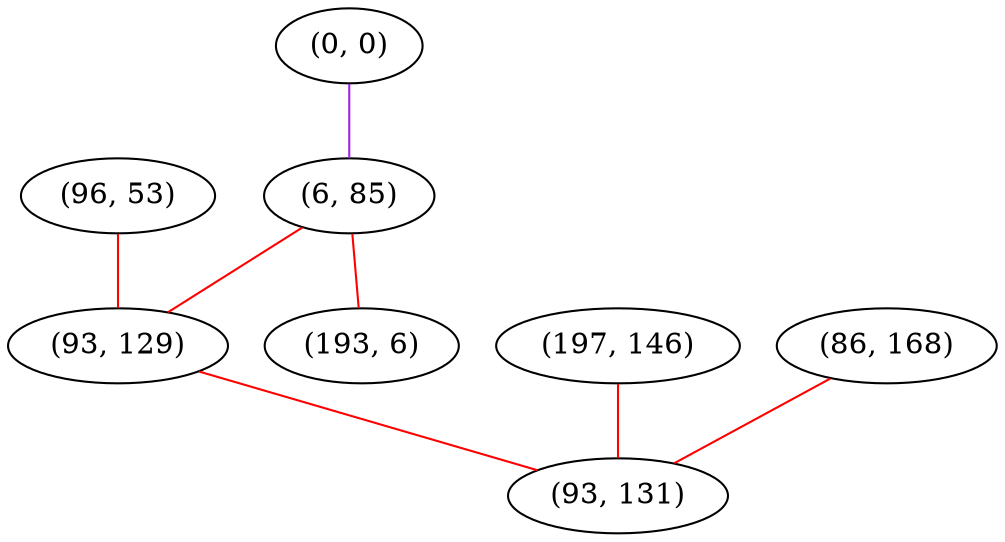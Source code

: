 graph "" {
"(0, 0)";
"(96, 53)";
"(197, 146)";
"(6, 85)";
"(93, 129)";
"(193, 6)";
"(86, 168)";
"(93, 131)";
"(0, 0)" -- "(6, 85)"  [color=purple, key=0, weight=4];
"(96, 53)" -- "(93, 129)"  [color=red, key=0, weight=1];
"(197, 146)" -- "(93, 131)"  [color=red, key=0, weight=1];
"(6, 85)" -- "(93, 129)"  [color=red, key=0, weight=1];
"(6, 85)" -- "(193, 6)"  [color=red, key=0, weight=1];
"(93, 129)" -- "(93, 131)"  [color=red, key=0, weight=1];
"(86, 168)" -- "(93, 131)"  [color=red, key=0, weight=1];
}

